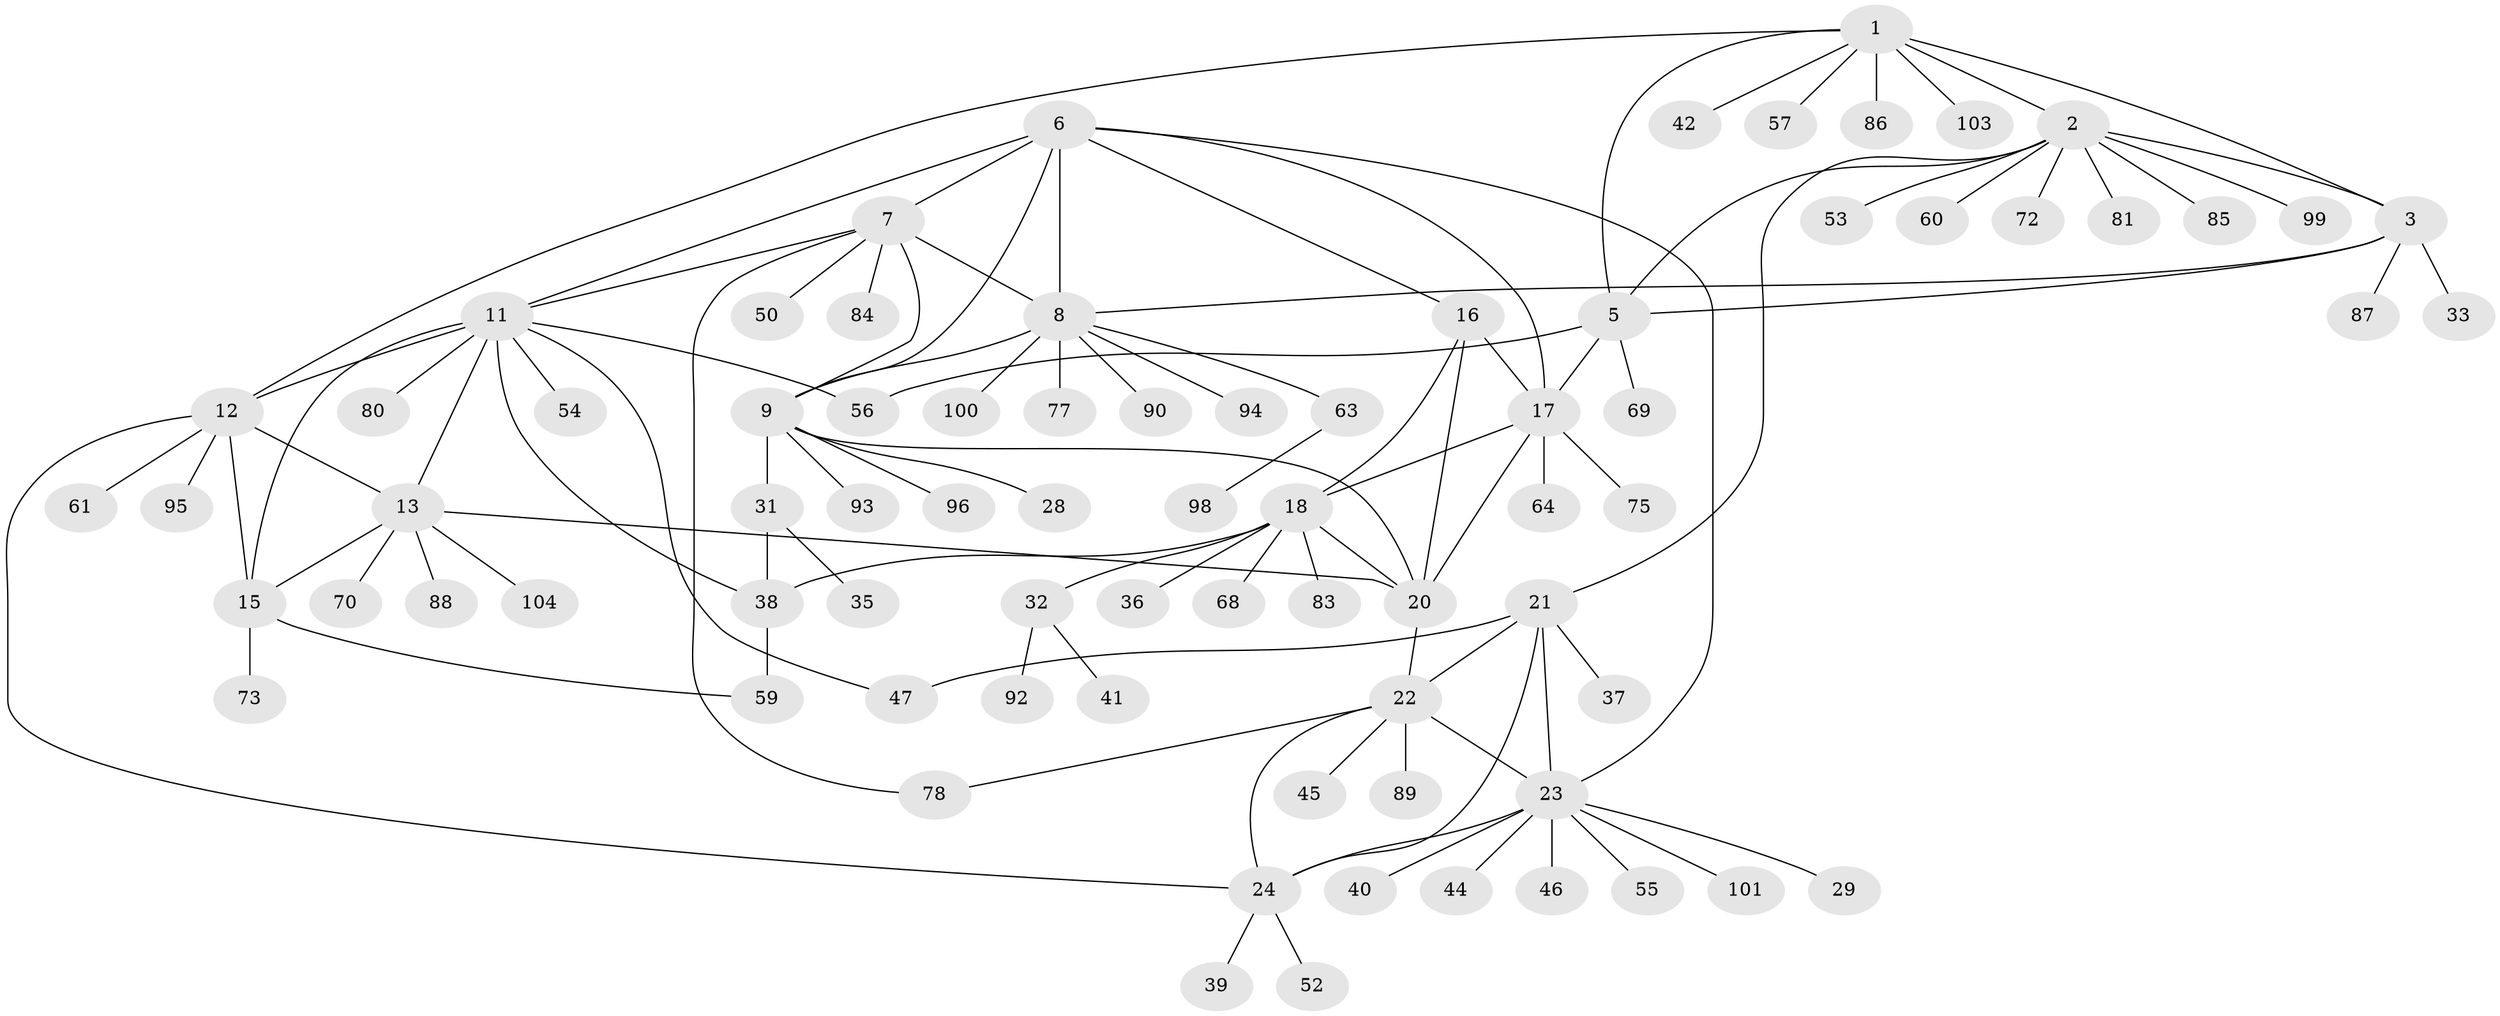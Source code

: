 // Generated by graph-tools (version 1.1) at 2025/52/02/27/25 19:52:20]
// undirected, 78 vertices, 107 edges
graph export_dot {
graph [start="1"]
  node [color=gray90,style=filled];
  1 [super="+4"];
  2 [super="+58"];
  3 [super="+91"];
  5 [super="+34"];
  6 [super="+82"];
  7 [super="+67"];
  8 [super="+10"];
  9 [super="+49"];
  11 [super="+26"];
  12 [super="+43"];
  13 [super="+14"];
  15 [super="+51"];
  16 [super="+48"];
  17 [super="+19"];
  18 [super="+79"];
  20;
  21 [super="+27"];
  22 [super="+30"];
  23 [super="+25"];
  24 [super="+102"];
  28;
  29;
  31;
  32 [super="+62"];
  33;
  35 [super="+65"];
  36;
  37;
  38 [super="+105"];
  39;
  40;
  41;
  42;
  44;
  45;
  46;
  47 [super="+71"];
  50;
  52;
  53 [super="+76"];
  54;
  55 [super="+74"];
  56;
  57;
  59 [super="+66"];
  60;
  61;
  63;
  64;
  68;
  69;
  70;
  72;
  73;
  75;
  77;
  78;
  80;
  81;
  83;
  84;
  85;
  86;
  87;
  88;
  89;
  90;
  92;
  93;
  94;
  95 [super="+97"];
  96;
  98;
  99;
  100;
  101;
  103;
  104;
  1 -- 2 [weight=2];
  1 -- 3 [weight=2];
  1 -- 5 [weight=2];
  1 -- 12;
  1 -- 42;
  1 -- 57;
  1 -- 86;
  1 -- 103;
  2 -- 3;
  2 -- 5;
  2 -- 21;
  2 -- 53;
  2 -- 81;
  2 -- 85;
  2 -- 99;
  2 -- 72;
  2 -- 60;
  3 -- 5;
  3 -- 8;
  3 -- 33;
  3 -- 87;
  5 -- 17;
  5 -- 56;
  5 -- 69;
  6 -- 7;
  6 -- 8 [weight=2];
  6 -- 9;
  6 -- 11;
  6 -- 17;
  6 -- 23;
  6 -- 16;
  7 -- 8 [weight=2];
  7 -- 9;
  7 -- 50;
  7 -- 78;
  7 -- 84;
  7 -- 11;
  8 -- 9 [weight=2];
  8 -- 77;
  8 -- 100;
  8 -- 90;
  8 -- 94;
  8 -- 63;
  9 -- 28;
  9 -- 31;
  9 -- 96;
  9 -- 20;
  9 -- 93;
  11 -- 12;
  11 -- 13 [weight=2];
  11 -- 15;
  11 -- 56;
  11 -- 80;
  11 -- 38;
  11 -- 54;
  11 -- 47;
  12 -- 13 [weight=2];
  12 -- 15;
  12 -- 24;
  12 -- 61;
  12 -- 95;
  13 -- 15 [weight=2];
  13 -- 70;
  13 -- 104;
  13 -- 20;
  13 -- 88;
  15 -- 59;
  15 -- 73;
  16 -- 17 [weight=2];
  16 -- 18;
  16 -- 20;
  17 -- 18 [weight=2];
  17 -- 20 [weight=2];
  17 -- 64;
  17 -- 75;
  18 -- 20;
  18 -- 32;
  18 -- 36;
  18 -- 38;
  18 -- 68;
  18 -- 83;
  20 -- 22;
  21 -- 22;
  21 -- 23 [weight=2];
  21 -- 24;
  21 -- 47;
  21 -- 37;
  22 -- 23 [weight=2];
  22 -- 24;
  22 -- 78;
  22 -- 89;
  22 -- 45;
  23 -- 24 [weight=2];
  23 -- 29;
  23 -- 40;
  23 -- 55;
  23 -- 101;
  23 -- 44;
  23 -- 46;
  24 -- 39;
  24 -- 52;
  31 -- 35;
  31 -- 38;
  32 -- 41;
  32 -- 92;
  38 -- 59;
  63 -- 98;
}
